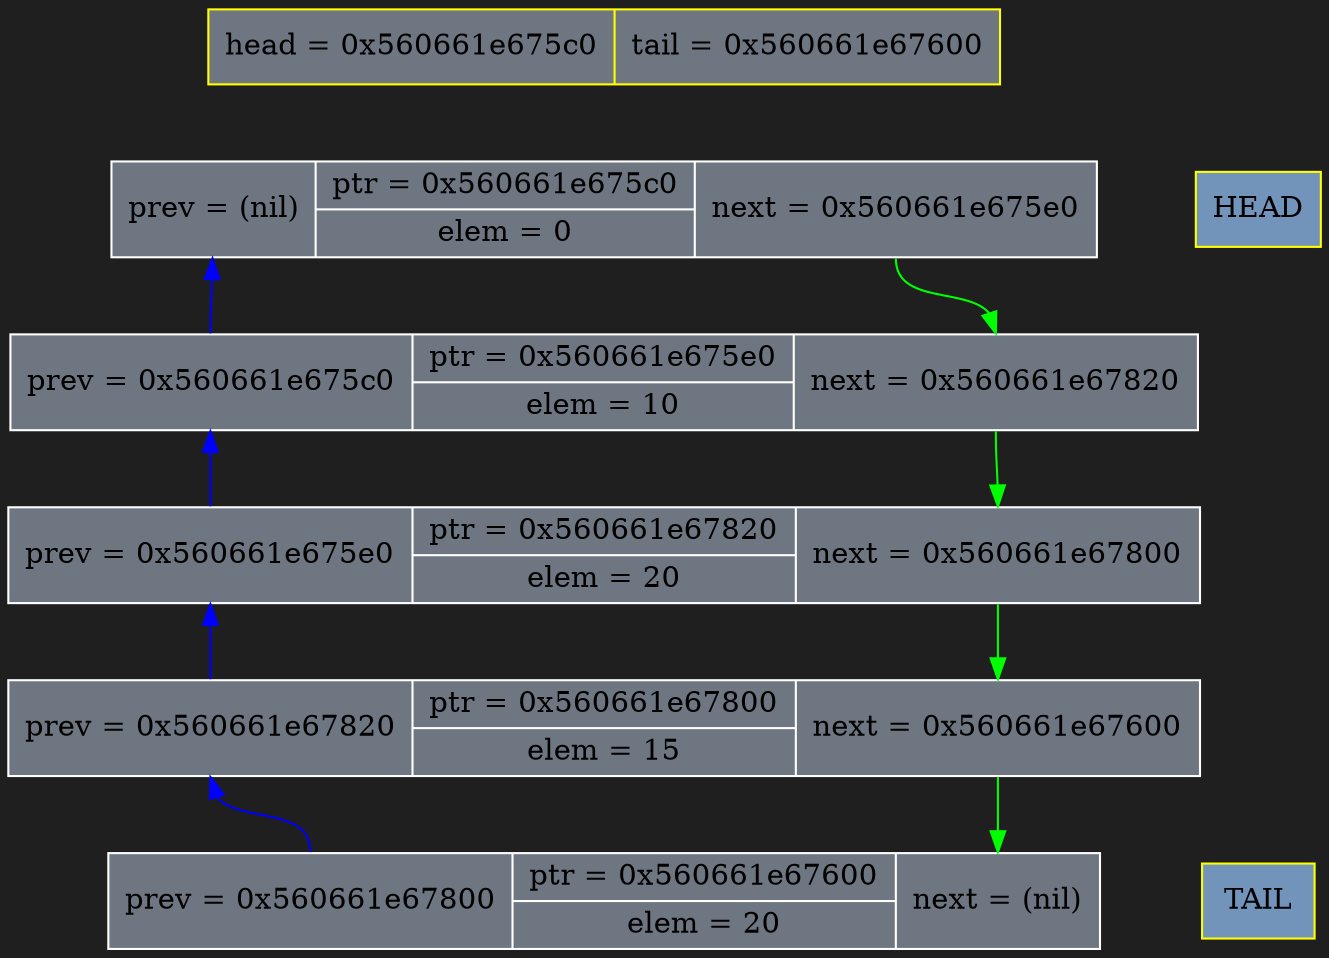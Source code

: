 digraph List{
    graph [bgcolor="#1f1f1f"];
    node[color=white, fontcolor="#000000", fontsize=14];
elem_zero [shape="record", style="filled", fillcolor="#6e7681", color=yellow, label=" head = 0x560661e675c0 | tail = 0x560661e67600"];
elem_0 [shape="record", style="filled", fillcolor="#6e7681", label=" <p>prev = (nil) | {<i>ptr = 0x560661e675c0 |<e>elem = 0} | <n>next = 0x560661e675e0}"];
elem_1 [shape="record", style="filled", fillcolor="#6e7681", label=" <p>prev = 0x560661e675c0 | {<i>ptr = 0x560661e675e0 |<e>elem = 10} | <n>next = 0x560661e67820}"];
elem_2 [shape="record", style="filled", fillcolor="#6e7681", label=" <p>prev = 0x560661e675e0 | {<i>ptr = 0x560661e67820 |<e>elem = 20} | <n>next = 0x560661e67800}"];
elem_3 [shape="record", style="filled", fillcolor="#6e7681", label=" <p>prev = 0x560661e67820 | {<i>ptr = 0x560661e67800 |<e>elem = 15} | <n>next = 0x560661e67600}"];
elem_4 [shape="record", style="filled", fillcolor="#6e7681", label=" <p>prev = 0x560661e67800 | {<i>ptr = 0x560661e67600 |<e>elem = 20} | <n>next = (nil)}"];
elem_zero->elem_0->elem_1->elem_2->elem_3->elem_4 [weight=10000, color=transparent, arrowtail=none];
elem_0:<n>->elem_1:<n> [color=green];
elem_1:<n>->elem_2:<n> [color=green];
elem_1:<p>->elem_0:<p> [color=blue];
elem_2:<n>->elem_3:<n> [color=green];
elem_2:<p>->elem_1:<p> [color=blue];
elem_3:<n>->elem_4:<n> [color=green];
elem_3:<p>->elem_2:<p> [color=blue];
elem_4:<p>->elem_3:<p> [color=blue];
head [shape=rect, label="HEAD", color=yellow, fillcolor="#7293ba",style=filled];
tail [shape=rect, label="TAIL", color=yellow, fillcolor="#7293ba",style=filled];
head->tail[weight=100, color=transparent];{rank=same; head; elem_0}
{rank=same; tail; elem_4}
}

